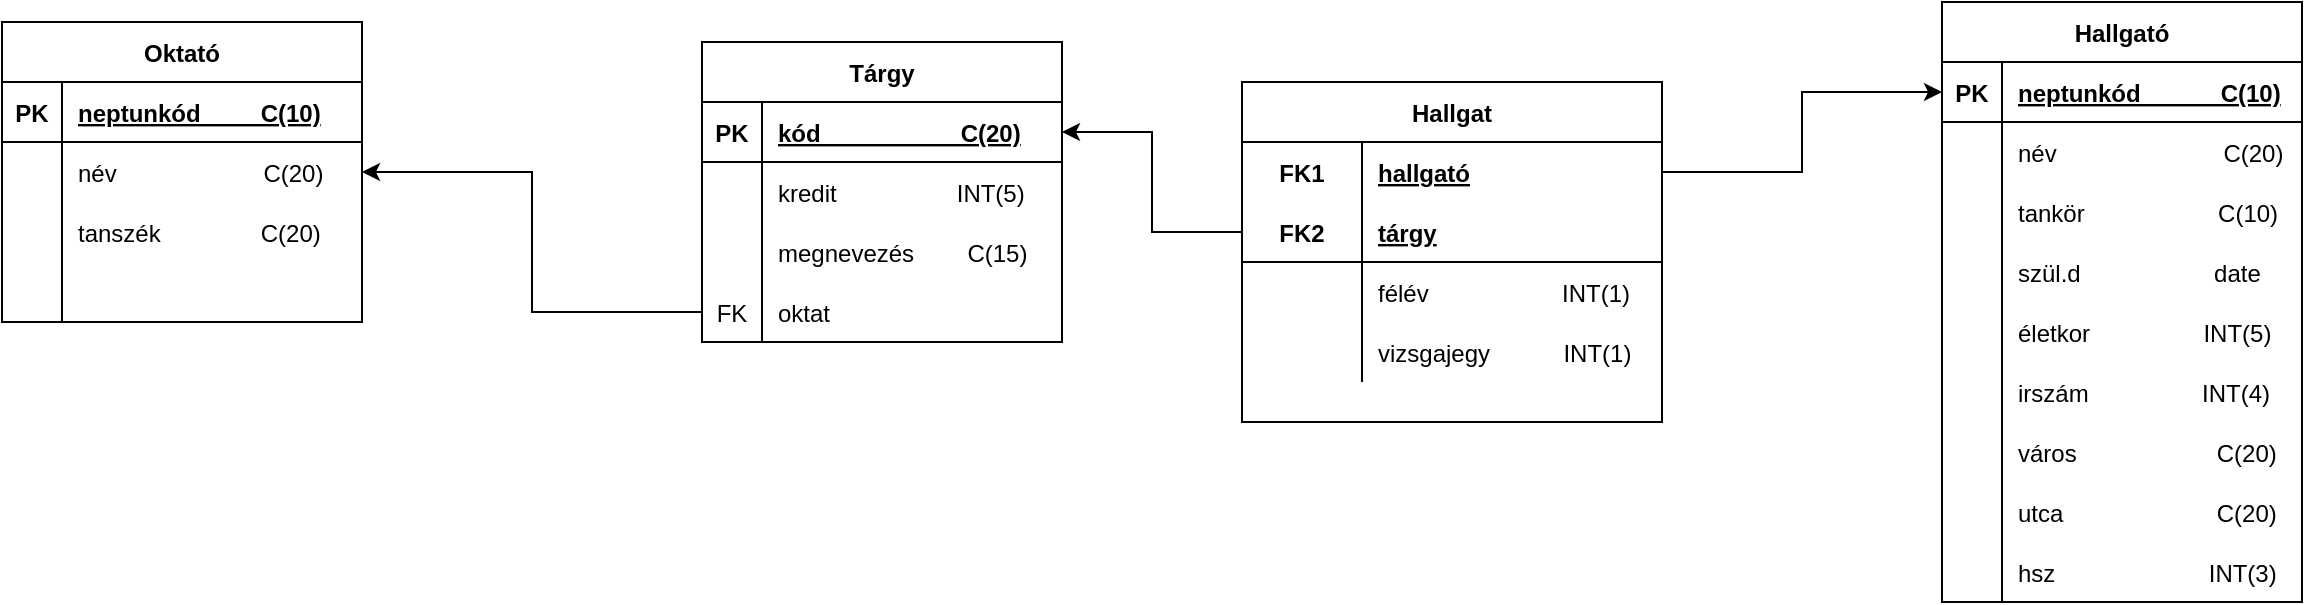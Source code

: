 <mxfile version="20.5.3" type="device"><diagram id="sJLcMItIBK48yoCVA3bD" name="1 oldal"><mxGraphModel dx="2249" dy="794" grid="1" gridSize="10" guides="1" tooltips="1" connect="1" arrows="1" fold="1" page="1" pageScale="1" pageWidth="827" pageHeight="1169" math="0" shadow="0"><root><mxCell id="0"/><mxCell id="1" parent="0"/><mxCell id="-bYxuE9aMGZnjPxd4z3K-14" value="Oktató" style="shape=table;startSize=30;container=1;collapsible=1;childLayout=tableLayout;fixedRows=1;rowLines=0;fontStyle=1;align=center;resizeLast=1;" vertex="1" parent="1"><mxGeometry x="-90" y="340" width="180" height="150" as="geometry"/></mxCell><mxCell id="-bYxuE9aMGZnjPxd4z3K-15" value="" style="shape=tableRow;horizontal=0;startSize=0;swimlaneHead=0;swimlaneBody=0;fillColor=none;collapsible=0;dropTarget=0;points=[[0,0.5],[1,0.5]];portConstraint=eastwest;top=0;left=0;right=0;bottom=1;" vertex="1" parent="-bYxuE9aMGZnjPxd4z3K-14"><mxGeometry y="30" width="180" height="30" as="geometry"/></mxCell><mxCell id="-bYxuE9aMGZnjPxd4z3K-16" value="PK" style="shape=partialRectangle;connectable=0;fillColor=none;top=0;left=0;bottom=0;right=0;fontStyle=1;overflow=hidden;" vertex="1" parent="-bYxuE9aMGZnjPxd4z3K-15"><mxGeometry width="30" height="30" as="geometry"><mxRectangle width="30" height="30" as="alternateBounds"/></mxGeometry></mxCell><mxCell id="-bYxuE9aMGZnjPxd4z3K-17" value="neptunkód         C(10)" style="shape=partialRectangle;connectable=0;fillColor=none;top=0;left=0;bottom=0;right=0;align=left;spacingLeft=6;fontStyle=5;overflow=hidden;" vertex="1" parent="-bYxuE9aMGZnjPxd4z3K-15"><mxGeometry x="30" width="150" height="30" as="geometry"><mxRectangle width="150" height="30" as="alternateBounds"/></mxGeometry></mxCell><mxCell id="-bYxuE9aMGZnjPxd4z3K-18" value="" style="shape=tableRow;horizontal=0;startSize=0;swimlaneHead=0;swimlaneBody=0;fillColor=none;collapsible=0;dropTarget=0;points=[[0,0.5],[1,0.5]];portConstraint=eastwest;top=0;left=0;right=0;bottom=0;" vertex="1" parent="-bYxuE9aMGZnjPxd4z3K-14"><mxGeometry y="60" width="180" height="30" as="geometry"/></mxCell><mxCell id="-bYxuE9aMGZnjPxd4z3K-19" value="" style="shape=partialRectangle;connectable=0;fillColor=none;top=0;left=0;bottom=0;right=0;editable=1;overflow=hidden;" vertex="1" parent="-bYxuE9aMGZnjPxd4z3K-18"><mxGeometry width="30" height="30" as="geometry"><mxRectangle width="30" height="30" as="alternateBounds"/></mxGeometry></mxCell><mxCell id="-bYxuE9aMGZnjPxd4z3K-20" value="név                      C(20)" style="shape=partialRectangle;connectable=0;fillColor=none;top=0;left=0;bottom=0;right=0;align=left;spacingLeft=6;overflow=hidden;" vertex="1" parent="-bYxuE9aMGZnjPxd4z3K-18"><mxGeometry x="30" width="150" height="30" as="geometry"><mxRectangle width="150" height="30" as="alternateBounds"/></mxGeometry></mxCell><mxCell id="-bYxuE9aMGZnjPxd4z3K-21" value="" style="shape=tableRow;horizontal=0;startSize=0;swimlaneHead=0;swimlaneBody=0;fillColor=none;collapsible=0;dropTarget=0;points=[[0,0.5],[1,0.5]];portConstraint=eastwest;top=0;left=0;right=0;bottom=0;" vertex="1" parent="-bYxuE9aMGZnjPxd4z3K-14"><mxGeometry y="90" width="180" height="30" as="geometry"/></mxCell><mxCell id="-bYxuE9aMGZnjPxd4z3K-22" value="" style="shape=partialRectangle;connectable=0;fillColor=none;top=0;left=0;bottom=0;right=0;editable=1;overflow=hidden;" vertex="1" parent="-bYxuE9aMGZnjPxd4z3K-21"><mxGeometry width="30" height="30" as="geometry"><mxRectangle width="30" height="30" as="alternateBounds"/></mxGeometry></mxCell><mxCell id="-bYxuE9aMGZnjPxd4z3K-23" value="tanszék               C(20)" style="shape=partialRectangle;connectable=0;fillColor=none;top=0;left=0;bottom=0;right=0;align=left;spacingLeft=6;overflow=hidden;" vertex="1" parent="-bYxuE9aMGZnjPxd4z3K-21"><mxGeometry x="30" width="150" height="30" as="geometry"><mxRectangle width="150" height="30" as="alternateBounds"/></mxGeometry></mxCell><mxCell id="-bYxuE9aMGZnjPxd4z3K-24" value="" style="shape=tableRow;horizontal=0;startSize=0;swimlaneHead=0;swimlaneBody=0;fillColor=none;collapsible=0;dropTarget=0;points=[[0,0.5],[1,0.5]];portConstraint=eastwest;top=0;left=0;right=0;bottom=0;" vertex="1" parent="-bYxuE9aMGZnjPxd4z3K-14"><mxGeometry y="120" width="180" height="30" as="geometry"/></mxCell><mxCell id="-bYxuE9aMGZnjPxd4z3K-25" value="" style="shape=partialRectangle;connectable=0;fillColor=none;top=0;left=0;bottom=0;right=0;editable=1;overflow=hidden;" vertex="1" parent="-bYxuE9aMGZnjPxd4z3K-24"><mxGeometry width="30" height="30" as="geometry"><mxRectangle width="30" height="30" as="alternateBounds"/></mxGeometry></mxCell><mxCell id="-bYxuE9aMGZnjPxd4z3K-26" value="" style="shape=partialRectangle;connectable=0;fillColor=none;top=0;left=0;bottom=0;right=0;align=left;spacingLeft=6;overflow=hidden;" vertex="1" parent="-bYxuE9aMGZnjPxd4z3K-24"><mxGeometry x="30" width="150" height="30" as="geometry"><mxRectangle width="150" height="30" as="alternateBounds"/></mxGeometry></mxCell><mxCell id="-bYxuE9aMGZnjPxd4z3K-27" value="Tárgy" style="shape=table;startSize=30;container=1;collapsible=1;childLayout=tableLayout;fixedRows=1;rowLines=0;fontStyle=1;align=center;resizeLast=1;" vertex="1" parent="1"><mxGeometry x="260" y="350" width="180" height="150" as="geometry"/></mxCell><mxCell id="-bYxuE9aMGZnjPxd4z3K-28" value="" style="shape=tableRow;horizontal=0;startSize=0;swimlaneHead=0;swimlaneBody=0;fillColor=none;collapsible=0;dropTarget=0;points=[[0,0.5],[1,0.5]];portConstraint=eastwest;top=0;left=0;right=0;bottom=1;" vertex="1" parent="-bYxuE9aMGZnjPxd4z3K-27"><mxGeometry y="30" width="180" height="30" as="geometry"/></mxCell><mxCell id="-bYxuE9aMGZnjPxd4z3K-29" value="PK" style="shape=partialRectangle;connectable=0;fillColor=none;top=0;left=0;bottom=0;right=0;fontStyle=1;overflow=hidden;" vertex="1" parent="-bYxuE9aMGZnjPxd4z3K-28"><mxGeometry width="30" height="30" as="geometry"><mxRectangle width="30" height="30" as="alternateBounds"/></mxGeometry></mxCell><mxCell id="-bYxuE9aMGZnjPxd4z3K-30" value="kód                     C(20)" style="shape=partialRectangle;connectable=0;fillColor=none;top=0;left=0;bottom=0;right=0;align=left;spacingLeft=6;fontStyle=5;overflow=hidden;" vertex="1" parent="-bYxuE9aMGZnjPxd4z3K-28"><mxGeometry x="30" width="150" height="30" as="geometry"><mxRectangle width="150" height="30" as="alternateBounds"/></mxGeometry></mxCell><mxCell id="-bYxuE9aMGZnjPxd4z3K-31" value="" style="shape=tableRow;horizontal=0;startSize=0;swimlaneHead=0;swimlaneBody=0;fillColor=none;collapsible=0;dropTarget=0;points=[[0,0.5],[1,0.5]];portConstraint=eastwest;top=0;left=0;right=0;bottom=0;" vertex="1" parent="-bYxuE9aMGZnjPxd4z3K-27"><mxGeometry y="60" width="180" height="30" as="geometry"/></mxCell><mxCell id="-bYxuE9aMGZnjPxd4z3K-32" value="" style="shape=partialRectangle;connectable=0;fillColor=none;top=0;left=0;bottom=0;right=0;editable=1;overflow=hidden;" vertex="1" parent="-bYxuE9aMGZnjPxd4z3K-31"><mxGeometry width="30" height="30" as="geometry"><mxRectangle width="30" height="30" as="alternateBounds"/></mxGeometry></mxCell><mxCell id="-bYxuE9aMGZnjPxd4z3K-33" value="kredit                  INT(5)" style="shape=partialRectangle;connectable=0;fillColor=none;top=0;left=0;bottom=0;right=0;align=left;spacingLeft=6;overflow=hidden;" vertex="1" parent="-bYxuE9aMGZnjPxd4z3K-31"><mxGeometry x="30" width="150" height="30" as="geometry"><mxRectangle width="150" height="30" as="alternateBounds"/></mxGeometry></mxCell><mxCell id="-bYxuE9aMGZnjPxd4z3K-34" value="" style="shape=tableRow;horizontal=0;startSize=0;swimlaneHead=0;swimlaneBody=0;fillColor=none;collapsible=0;dropTarget=0;points=[[0,0.5],[1,0.5]];portConstraint=eastwest;top=0;left=0;right=0;bottom=0;" vertex="1" parent="-bYxuE9aMGZnjPxd4z3K-27"><mxGeometry y="90" width="180" height="30" as="geometry"/></mxCell><mxCell id="-bYxuE9aMGZnjPxd4z3K-35" value="" style="shape=partialRectangle;connectable=0;fillColor=none;top=0;left=0;bottom=0;right=0;editable=1;overflow=hidden;" vertex="1" parent="-bYxuE9aMGZnjPxd4z3K-34"><mxGeometry width="30" height="30" as="geometry"><mxRectangle width="30" height="30" as="alternateBounds"/></mxGeometry></mxCell><mxCell id="-bYxuE9aMGZnjPxd4z3K-36" value="megnevezés        C(15)" style="shape=partialRectangle;connectable=0;fillColor=none;top=0;left=0;bottom=0;right=0;align=left;spacingLeft=6;overflow=hidden;" vertex="1" parent="-bYxuE9aMGZnjPxd4z3K-34"><mxGeometry x="30" width="150" height="30" as="geometry"><mxRectangle width="150" height="30" as="alternateBounds"/></mxGeometry></mxCell><mxCell id="-bYxuE9aMGZnjPxd4z3K-37" value="" style="shape=tableRow;horizontal=0;startSize=0;swimlaneHead=0;swimlaneBody=0;fillColor=none;collapsible=0;dropTarget=0;points=[[0,0.5],[1,0.5]];portConstraint=eastwest;top=0;left=0;right=0;bottom=0;" vertex="1" parent="-bYxuE9aMGZnjPxd4z3K-27"><mxGeometry y="120" width="180" height="30" as="geometry"/></mxCell><mxCell id="-bYxuE9aMGZnjPxd4z3K-38" value="FK" style="shape=partialRectangle;connectable=0;fillColor=none;top=0;left=0;bottom=0;right=0;editable=1;overflow=hidden;" vertex="1" parent="-bYxuE9aMGZnjPxd4z3K-37"><mxGeometry width="30" height="30" as="geometry"><mxRectangle width="30" height="30" as="alternateBounds"/></mxGeometry></mxCell><mxCell id="-bYxuE9aMGZnjPxd4z3K-39" value="oktat" style="shape=partialRectangle;connectable=0;fillColor=none;top=0;left=0;bottom=0;right=0;align=left;spacingLeft=6;overflow=hidden;" vertex="1" parent="-bYxuE9aMGZnjPxd4z3K-37"><mxGeometry x="30" width="150" height="30" as="geometry"><mxRectangle width="150" height="30" as="alternateBounds"/></mxGeometry></mxCell><mxCell id="-bYxuE9aMGZnjPxd4z3K-40" value="Hallgató" style="shape=table;startSize=30;container=1;collapsible=1;childLayout=tableLayout;fixedRows=1;rowLines=0;fontStyle=1;align=center;resizeLast=1;" vertex="1" parent="1"><mxGeometry x="880" y="330" width="180" height="300" as="geometry"/></mxCell><mxCell id="-bYxuE9aMGZnjPxd4z3K-41" value="" style="shape=tableRow;horizontal=0;startSize=0;swimlaneHead=0;swimlaneBody=0;fillColor=none;collapsible=0;dropTarget=0;points=[[0,0.5],[1,0.5]];portConstraint=eastwest;top=0;left=0;right=0;bottom=1;" vertex="1" parent="-bYxuE9aMGZnjPxd4z3K-40"><mxGeometry y="30" width="180" height="30" as="geometry"/></mxCell><mxCell id="-bYxuE9aMGZnjPxd4z3K-42" value="PK" style="shape=partialRectangle;connectable=0;fillColor=none;top=0;left=0;bottom=0;right=0;fontStyle=1;overflow=hidden;" vertex="1" parent="-bYxuE9aMGZnjPxd4z3K-41"><mxGeometry width="30" height="30" as="geometry"><mxRectangle width="30" height="30" as="alternateBounds"/></mxGeometry></mxCell><mxCell id="-bYxuE9aMGZnjPxd4z3K-43" value="neptunkód            C(10)" style="shape=partialRectangle;connectable=0;fillColor=none;top=0;left=0;bottom=0;right=0;align=left;spacingLeft=6;fontStyle=5;overflow=hidden;" vertex="1" parent="-bYxuE9aMGZnjPxd4z3K-41"><mxGeometry x="30" width="150" height="30" as="geometry"><mxRectangle width="150" height="30" as="alternateBounds"/></mxGeometry></mxCell><mxCell id="-bYxuE9aMGZnjPxd4z3K-44" value="" style="shape=tableRow;horizontal=0;startSize=0;swimlaneHead=0;swimlaneBody=0;fillColor=none;collapsible=0;dropTarget=0;points=[[0,0.5],[1,0.5]];portConstraint=eastwest;top=0;left=0;right=0;bottom=0;" vertex="1" parent="-bYxuE9aMGZnjPxd4z3K-40"><mxGeometry y="60" width="180" height="30" as="geometry"/></mxCell><mxCell id="-bYxuE9aMGZnjPxd4z3K-45" value="" style="shape=partialRectangle;connectable=0;fillColor=none;top=0;left=0;bottom=0;right=0;editable=1;overflow=hidden;" vertex="1" parent="-bYxuE9aMGZnjPxd4z3K-44"><mxGeometry width="30" height="30" as="geometry"><mxRectangle width="30" height="30" as="alternateBounds"/></mxGeometry></mxCell><mxCell id="-bYxuE9aMGZnjPxd4z3K-46" value="név                         C(20)" style="shape=partialRectangle;connectable=0;fillColor=none;top=0;left=0;bottom=0;right=0;align=left;spacingLeft=6;overflow=hidden;" vertex="1" parent="-bYxuE9aMGZnjPxd4z3K-44"><mxGeometry x="30" width="150" height="30" as="geometry"><mxRectangle width="150" height="30" as="alternateBounds"/></mxGeometry></mxCell><mxCell id="-bYxuE9aMGZnjPxd4z3K-47" value="" style="shape=tableRow;horizontal=0;startSize=0;swimlaneHead=0;swimlaneBody=0;fillColor=none;collapsible=0;dropTarget=0;points=[[0,0.5],[1,0.5]];portConstraint=eastwest;top=0;left=0;right=0;bottom=0;" vertex="1" parent="-bYxuE9aMGZnjPxd4z3K-40"><mxGeometry y="90" width="180" height="30" as="geometry"/></mxCell><mxCell id="-bYxuE9aMGZnjPxd4z3K-48" value="" style="shape=partialRectangle;connectable=0;fillColor=none;top=0;left=0;bottom=0;right=0;editable=1;overflow=hidden;" vertex="1" parent="-bYxuE9aMGZnjPxd4z3K-47"><mxGeometry width="30" height="30" as="geometry"><mxRectangle width="30" height="30" as="alternateBounds"/></mxGeometry></mxCell><mxCell id="-bYxuE9aMGZnjPxd4z3K-49" value="tankör                    C(10)" style="shape=partialRectangle;connectable=0;fillColor=none;top=0;left=0;bottom=0;right=0;align=left;spacingLeft=6;overflow=hidden;" vertex="1" parent="-bYxuE9aMGZnjPxd4z3K-47"><mxGeometry x="30" width="150" height="30" as="geometry"><mxRectangle width="150" height="30" as="alternateBounds"/></mxGeometry></mxCell><mxCell id="-bYxuE9aMGZnjPxd4z3K-50" value="" style="shape=tableRow;horizontal=0;startSize=0;swimlaneHead=0;swimlaneBody=0;fillColor=none;collapsible=0;dropTarget=0;points=[[0,0.5],[1,0.5]];portConstraint=eastwest;top=0;left=0;right=0;bottom=0;" vertex="1" parent="-bYxuE9aMGZnjPxd4z3K-40"><mxGeometry y="120" width="180" height="30" as="geometry"/></mxCell><mxCell id="-bYxuE9aMGZnjPxd4z3K-51" value="" style="shape=partialRectangle;connectable=0;fillColor=none;top=0;left=0;bottom=0;right=0;editable=1;overflow=hidden;" vertex="1" parent="-bYxuE9aMGZnjPxd4z3K-50"><mxGeometry width="30" height="30" as="geometry"><mxRectangle width="30" height="30" as="alternateBounds"/></mxGeometry></mxCell><mxCell id="-bYxuE9aMGZnjPxd4z3K-52" value="szül.d                    date" style="shape=partialRectangle;connectable=0;fillColor=none;top=0;left=0;bottom=0;right=0;align=left;spacingLeft=6;overflow=hidden;" vertex="1" parent="-bYxuE9aMGZnjPxd4z3K-50"><mxGeometry x="30" width="150" height="30" as="geometry"><mxRectangle width="150" height="30" as="alternateBounds"/></mxGeometry></mxCell><mxCell id="-bYxuE9aMGZnjPxd4z3K-54" value="" style="shape=tableRow;horizontal=0;startSize=0;swimlaneHead=0;swimlaneBody=0;fillColor=none;collapsible=0;dropTarget=0;points=[[0,0.5],[1,0.5]];portConstraint=eastwest;top=0;left=0;right=0;bottom=0;" vertex="1" parent="-bYxuE9aMGZnjPxd4z3K-40"><mxGeometry y="150" width="180" height="30" as="geometry"/></mxCell><mxCell id="-bYxuE9aMGZnjPxd4z3K-55" value="" style="shape=partialRectangle;connectable=0;fillColor=none;top=0;left=0;bottom=0;right=0;editable=1;overflow=hidden;" vertex="1" parent="-bYxuE9aMGZnjPxd4z3K-54"><mxGeometry width="30" height="30" as="geometry"><mxRectangle width="30" height="30" as="alternateBounds"/></mxGeometry></mxCell><mxCell id="-bYxuE9aMGZnjPxd4z3K-56" value="életkor                 INT(5)" style="shape=partialRectangle;connectable=0;fillColor=none;top=0;left=0;bottom=0;right=0;align=left;spacingLeft=6;overflow=hidden;" vertex="1" parent="-bYxuE9aMGZnjPxd4z3K-54"><mxGeometry x="30" width="150" height="30" as="geometry"><mxRectangle width="150" height="30" as="alternateBounds"/></mxGeometry></mxCell><mxCell id="-bYxuE9aMGZnjPxd4z3K-62" value="" style="shape=tableRow;horizontal=0;startSize=0;swimlaneHead=0;swimlaneBody=0;fillColor=none;collapsible=0;dropTarget=0;points=[[0,0.5],[1,0.5]];portConstraint=eastwest;top=0;left=0;right=0;bottom=0;" vertex="1" parent="-bYxuE9aMGZnjPxd4z3K-40"><mxGeometry y="180" width="180" height="30" as="geometry"/></mxCell><mxCell id="-bYxuE9aMGZnjPxd4z3K-63" value="" style="shape=partialRectangle;connectable=0;fillColor=none;top=0;left=0;bottom=0;right=0;editable=1;overflow=hidden;" vertex="1" parent="-bYxuE9aMGZnjPxd4z3K-62"><mxGeometry width="30" height="30" as="geometry"><mxRectangle width="30" height="30" as="alternateBounds"/></mxGeometry></mxCell><mxCell id="-bYxuE9aMGZnjPxd4z3K-64" value="irszám                  INT(4)" style="shape=partialRectangle;connectable=0;fillColor=none;top=0;left=0;bottom=0;right=0;align=left;spacingLeft=6;overflow=hidden;" vertex="1" parent="-bYxuE9aMGZnjPxd4z3K-62"><mxGeometry x="30" width="150" height="30" as="geometry"><mxRectangle width="150" height="30" as="alternateBounds"/></mxGeometry></mxCell><mxCell id="-bYxuE9aMGZnjPxd4z3K-66" value="" style="shape=tableRow;horizontal=0;startSize=0;swimlaneHead=0;swimlaneBody=0;fillColor=none;collapsible=0;dropTarget=0;points=[[0,0.5],[1,0.5]];portConstraint=eastwest;top=0;left=0;right=0;bottom=0;" vertex="1" parent="-bYxuE9aMGZnjPxd4z3K-40"><mxGeometry y="210" width="180" height="30" as="geometry"/></mxCell><mxCell id="-bYxuE9aMGZnjPxd4z3K-67" value="" style="shape=partialRectangle;connectable=0;fillColor=none;top=0;left=0;bottom=0;right=0;editable=1;overflow=hidden;" vertex="1" parent="-bYxuE9aMGZnjPxd4z3K-66"><mxGeometry width="30" height="30" as="geometry"><mxRectangle width="30" height="30" as="alternateBounds"/></mxGeometry></mxCell><mxCell id="-bYxuE9aMGZnjPxd4z3K-68" value="város                     C(20)" style="shape=partialRectangle;connectable=0;fillColor=none;top=0;left=0;bottom=0;right=0;align=left;spacingLeft=6;overflow=hidden;" vertex="1" parent="-bYxuE9aMGZnjPxd4z3K-66"><mxGeometry x="30" width="150" height="30" as="geometry"><mxRectangle width="150" height="30" as="alternateBounds"/></mxGeometry></mxCell><mxCell id="-bYxuE9aMGZnjPxd4z3K-70" value="" style="shape=tableRow;horizontal=0;startSize=0;swimlaneHead=0;swimlaneBody=0;fillColor=none;collapsible=0;dropTarget=0;points=[[0,0.5],[1,0.5]];portConstraint=eastwest;top=0;left=0;right=0;bottom=0;" vertex="1" parent="-bYxuE9aMGZnjPxd4z3K-40"><mxGeometry y="240" width="180" height="30" as="geometry"/></mxCell><mxCell id="-bYxuE9aMGZnjPxd4z3K-71" value="" style="shape=partialRectangle;connectable=0;fillColor=none;top=0;left=0;bottom=0;right=0;editable=1;overflow=hidden;" vertex="1" parent="-bYxuE9aMGZnjPxd4z3K-70"><mxGeometry width="30" height="30" as="geometry"><mxRectangle width="30" height="30" as="alternateBounds"/></mxGeometry></mxCell><mxCell id="-bYxuE9aMGZnjPxd4z3K-72" value="utca                       C(20)" style="shape=partialRectangle;connectable=0;fillColor=none;top=0;left=0;bottom=0;right=0;align=left;spacingLeft=6;overflow=hidden;" vertex="1" parent="-bYxuE9aMGZnjPxd4z3K-70"><mxGeometry x="30" width="150" height="30" as="geometry"><mxRectangle width="150" height="30" as="alternateBounds"/></mxGeometry></mxCell><mxCell id="-bYxuE9aMGZnjPxd4z3K-58" value="" style="shape=tableRow;horizontal=0;startSize=0;swimlaneHead=0;swimlaneBody=0;fillColor=none;collapsible=0;dropTarget=0;points=[[0,0.5],[1,0.5]];portConstraint=eastwest;top=0;left=0;right=0;bottom=0;" vertex="1" parent="-bYxuE9aMGZnjPxd4z3K-40"><mxGeometry y="270" width="180" height="30" as="geometry"/></mxCell><mxCell id="-bYxuE9aMGZnjPxd4z3K-59" value="" style="shape=partialRectangle;connectable=0;fillColor=none;top=0;left=0;bottom=0;right=0;editable=1;overflow=hidden;" vertex="1" parent="-bYxuE9aMGZnjPxd4z3K-58"><mxGeometry width="30" height="30" as="geometry"><mxRectangle width="30" height="30" as="alternateBounds"/></mxGeometry></mxCell><mxCell id="-bYxuE9aMGZnjPxd4z3K-60" value="hsz                       INT(3)" style="shape=partialRectangle;connectable=0;fillColor=none;top=0;left=0;bottom=0;right=0;align=left;spacingLeft=6;overflow=hidden;" vertex="1" parent="-bYxuE9aMGZnjPxd4z3K-58"><mxGeometry x="30" width="150" height="30" as="geometry"><mxRectangle width="150" height="30" as="alternateBounds"/></mxGeometry></mxCell><mxCell id="-bYxuE9aMGZnjPxd4z3K-99" style="edgeStyle=orthogonalEdgeStyle;rounded=0;orthogonalLoop=1;jettySize=auto;html=1;exitX=0;exitY=0.5;exitDx=0;exitDy=0;entryX=1;entryY=0.5;entryDx=0;entryDy=0;" edge="1" parent="1" source="-bYxuE9aMGZnjPxd4z3K-37" target="-bYxuE9aMGZnjPxd4z3K-18"><mxGeometry relative="1" as="geometry"/></mxCell><mxCell id="-bYxuE9aMGZnjPxd4z3K-100" value="Hallgat" style="shape=table;startSize=30;container=1;collapsible=1;childLayout=tableLayout;fixedRows=1;rowLines=0;fontStyle=1;align=center;resizeLast=1;" vertex="1" parent="1"><mxGeometry x="530" y="370" width="210" height="170" as="geometry"/></mxCell><mxCell id="-bYxuE9aMGZnjPxd4z3K-101" value="" style="shape=tableRow;horizontal=0;startSize=0;swimlaneHead=0;swimlaneBody=0;fillColor=none;collapsible=0;dropTarget=0;points=[[0,0.5],[1,0.5]];portConstraint=eastwest;top=0;left=0;right=0;bottom=0;" vertex="1" parent="-bYxuE9aMGZnjPxd4z3K-100"><mxGeometry y="30" width="210" height="30" as="geometry"/></mxCell><mxCell id="-bYxuE9aMGZnjPxd4z3K-102" value="FK1" style="shape=partialRectangle;connectable=0;fillColor=none;top=0;left=0;bottom=0;right=0;fontStyle=1;overflow=hidden;" vertex="1" parent="-bYxuE9aMGZnjPxd4z3K-101"><mxGeometry width="60" height="30" as="geometry"><mxRectangle width="60" height="30" as="alternateBounds"/></mxGeometry></mxCell><mxCell id="-bYxuE9aMGZnjPxd4z3K-103" value="hallgató" style="shape=partialRectangle;connectable=0;fillColor=none;top=0;left=0;bottom=0;right=0;align=left;spacingLeft=6;fontStyle=5;overflow=hidden;" vertex="1" parent="-bYxuE9aMGZnjPxd4z3K-101"><mxGeometry x="60" width="150" height="30" as="geometry"><mxRectangle width="150" height="30" as="alternateBounds"/></mxGeometry></mxCell><mxCell id="-bYxuE9aMGZnjPxd4z3K-104" value="" style="shape=tableRow;horizontal=0;startSize=0;swimlaneHead=0;swimlaneBody=0;fillColor=none;collapsible=0;dropTarget=0;points=[[0,0.5],[1,0.5]];portConstraint=eastwest;top=0;left=0;right=0;bottom=1;" vertex="1" parent="-bYxuE9aMGZnjPxd4z3K-100"><mxGeometry y="60" width="210" height="30" as="geometry"/></mxCell><mxCell id="-bYxuE9aMGZnjPxd4z3K-105" value="FK2" style="shape=partialRectangle;connectable=0;fillColor=none;top=0;left=0;bottom=0;right=0;fontStyle=1;overflow=hidden;" vertex="1" parent="-bYxuE9aMGZnjPxd4z3K-104"><mxGeometry width="60" height="30" as="geometry"><mxRectangle width="60" height="30" as="alternateBounds"/></mxGeometry></mxCell><mxCell id="-bYxuE9aMGZnjPxd4z3K-106" value="tárgy" style="shape=partialRectangle;connectable=0;fillColor=none;top=0;left=0;bottom=0;right=0;align=left;spacingLeft=6;fontStyle=5;overflow=hidden;" vertex="1" parent="-bYxuE9aMGZnjPxd4z3K-104"><mxGeometry x="60" width="150" height="30" as="geometry"><mxRectangle width="150" height="30" as="alternateBounds"/></mxGeometry></mxCell><mxCell id="-bYxuE9aMGZnjPxd4z3K-107" value="" style="shape=tableRow;horizontal=0;startSize=0;swimlaneHead=0;swimlaneBody=0;fillColor=none;collapsible=0;dropTarget=0;points=[[0,0.5],[1,0.5]];portConstraint=eastwest;top=0;left=0;right=0;bottom=0;" vertex="1" parent="-bYxuE9aMGZnjPxd4z3K-100"><mxGeometry y="90" width="210" height="30" as="geometry"/></mxCell><mxCell id="-bYxuE9aMGZnjPxd4z3K-108" value="" style="shape=partialRectangle;connectable=0;fillColor=none;top=0;left=0;bottom=0;right=0;editable=1;overflow=hidden;" vertex="1" parent="-bYxuE9aMGZnjPxd4z3K-107"><mxGeometry width="60" height="30" as="geometry"><mxRectangle width="60" height="30" as="alternateBounds"/></mxGeometry></mxCell><mxCell id="-bYxuE9aMGZnjPxd4z3K-109" value="félév                    INT(1)" style="shape=partialRectangle;connectable=0;fillColor=none;top=0;left=0;bottom=0;right=0;align=left;spacingLeft=6;overflow=hidden;" vertex="1" parent="-bYxuE9aMGZnjPxd4z3K-107"><mxGeometry x="60" width="150" height="30" as="geometry"><mxRectangle width="150" height="30" as="alternateBounds"/></mxGeometry></mxCell><mxCell id="-bYxuE9aMGZnjPxd4z3K-110" value="" style="shape=tableRow;horizontal=0;startSize=0;swimlaneHead=0;swimlaneBody=0;fillColor=none;collapsible=0;dropTarget=0;points=[[0,0.5],[1,0.5]];portConstraint=eastwest;top=0;left=0;right=0;bottom=0;" vertex="1" parent="-bYxuE9aMGZnjPxd4z3K-100"><mxGeometry y="120" width="210" height="30" as="geometry"/></mxCell><mxCell id="-bYxuE9aMGZnjPxd4z3K-111" value="" style="shape=partialRectangle;connectable=0;fillColor=none;top=0;left=0;bottom=0;right=0;editable=1;overflow=hidden;" vertex="1" parent="-bYxuE9aMGZnjPxd4z3K-110"><mxGeometry width="60" height="30" as="geometry"><mxRectangle width="60" height="30" as="alternateBounds"/></mxGeometry></mxCell><mxCell id="-bYxuE9aMGZnjPxd4z3K-112" value="vizsgajegy           INT(1)" style="shape=partialRectangle;connectable=0;fillColor=none;top=0;left=0;bottom=0;right=0;align=left;spacingLeft=6;overflow=hidden;" vertex="1" parent="-bYxuE9aMGZnjPxd4z3K-110"><mxGeometry x="60" width="150" height="30" as="geometry"><mxRectangle width="150" height="30" as="alternateBounds"/></mxGeometry></mxCell><mxCell id="-bYxuE9aMGZnjPxd4z3K-113" style="edgeStyle=orthogonalEdgeStyle;rounded=0;orthogonalLoop=1;jettySize=auto;html=1;exitX=1;exitY=0.5;exitDx=0;exitDy=0;entryX=0;entryY=0.5;entryDx=0;entryDy=0;" edge="1" parent="1" source="-bYxuE9aMGZnjPxd4z3K-101" target="-bYxuE9aMGZnjPxd4z3K-41"><mxGeometry relative="1" as="geometry"/></mxCell><mxCell id="-bYxuE9aMGZnjPxd4z3K-114" style="edgeStyle=orthogonalEdgeStyle;rounded=0;orthogonalLoop=1;jettySize=auto;html=1;exitX=0;exitY=0.5;exitDx=0;exitDy=0;entryX=1;entryY=0.5;entryDx=0;entryDy=0;" edge="1" parent="1" source="-bYxuE9aMGZnjPxd4z3K-104" target="-bYxuE9aMGZnjPxd4z3K-28"><mxGeometry relative="1" as="geometry"/></mxCell></root></mxGraphModel></diagram></mxfile>